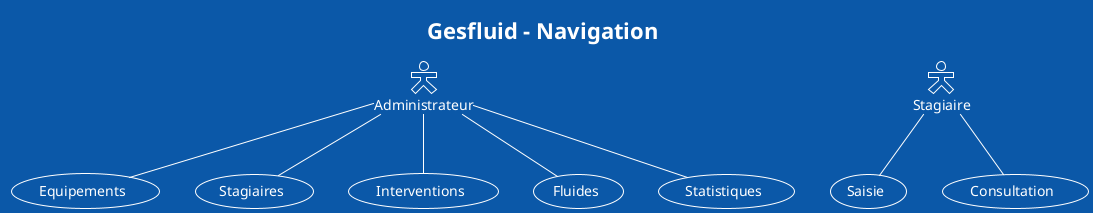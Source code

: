 @startuml

!theme amiga
skinparam actorStyle Hollow
title Gesfluid - Navigation

actor Administrateur as A
actor Stagiaire as S

(Equipements) as E
(Stagiaires) as STAG
(Interventions) as C
(Fluides) as F
(Statistiques) as STAT
(Saisie) as SA
(Consultation) as CO

A -- STAG
A -- E
A -- F
A -- C
A -- STAT
S -- SA
S -- CO

@enduml
